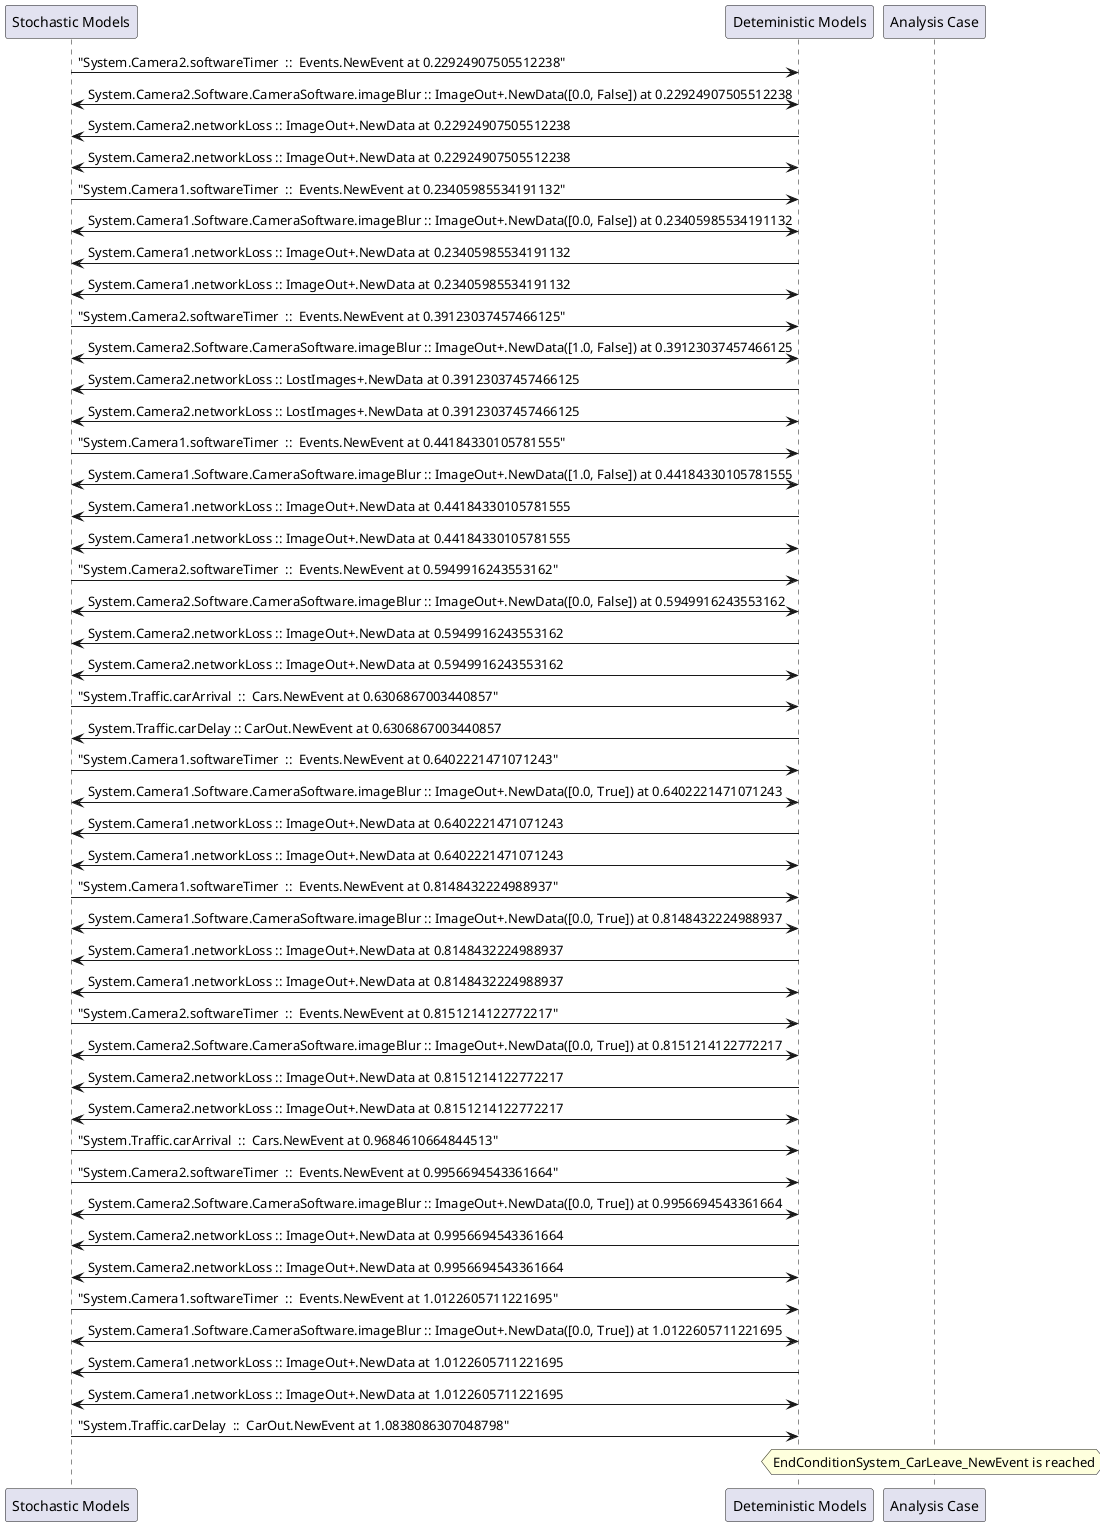 
	@startuml
	participant "Stochastic Models" as stochmodel
	participant "Deteministic Models" as detmodel
	participant "Analysis Case" as analysis
	{4282_stop} stochmodel -> detmodel : "System.Camera2.softwareTimer  ::  Events.NewEvent at 0.22924907505512238"
detmodel <-> stochmodel : System.Camera2.Software.CameraSoftware.imageBlur :: ImageOut+.NewData([0.0, False]) at 0.22924907505512238
detmodel -> stochmodel : System.Camera2.networkLoss :: ImageOut+.NewData at 0.22924907505512238
detmodel <-> stochmodel : System.Camera2.networkLoss :: ImageOut+.NewData at 0.22924907505512238
{4267_stop} stochmodel -> detmodel : "System.Camera1.softwareTimer  ::  Events.NewEvent at 0.23405985534191132"
detmodel <-> stochmodel : System.Camera1.Software.CameraSoftware.imageBlur :: ImageOut+.NewData([0.0, False]) at 0.23405985534191132
detmodel -> stochmodel : System.Camera1.networkLoss :: ImageOut+.NewData at 0.23405985534191132
detmodel <-> stochmodel : System.Camera1.networkLoss :: ImageOut+.NewData at 0.23405985534191132
{4283_stop} stochmodel -> detmodel : "System.Camera2.softwareTimer  ::  Events.NewEvent at 0.39123037457466125"
detmodel <-> stochmodel : System.Camera2.Software.CameraSoftware.imageBlur :: ImageOut+.NewData([1.0, False]) at 0.39123037457466125
detmodel -> stochmodel : System.Camera2.networkLoss :: LostImages+.NewData at 0.39123037457466125
detmodel <-> stochmodel : System.Camera2.networkLoss :: LostImages+.NewData at 0.39123037457466125
{4268_stop} stochmodel -> detmodel : "System.Camera1.softwareTimer  ::  Events.NewEvent at 0.44184330105781555"
detmodel <-> stochmodel : System.Camera1.Software.CameraSoftware.imageBlur :: ImageOut+.NewData([1.0, False]) at 0.44184330105781555
detmodel -> stochmodel : System.Camera1.networkLoss :: ImageOut+.NewData at 0.44184330105781555
detmodel <-> stochmodel : System.Camera1.networkLoss :: ImageOut+.NewData at 0.44184330105781555
{4284_stop} stochmodel -> detmodel : "System.Camera2.softwareTimer  ::  Events.NewEvent at 0.5949916243553162"
detmodel <-> stochmodel : System.Camera2.Software.CameraSoftware.imageBlur :: ImageOut+.NewData([0.0, False]) at 0.5949916243553162
detmodel -> stochmodel : System.Camera2.networkLoss :: ImageOut+.NewData at 0.5949916243553162
detmodel <-> stochmodel : System.Camera2.networkLoss :: ImageOut+.NewData at 0.5949916243553162
{4297_stop} stochmodel -> detmodel : "System.Traffic.carArrival  ::  Cars.NewEvent at 0.6306867003440857"
{4305_start} detmodel -> stochmodel : System.Traffic.carDelay :: CarOut.NewEvent at 0.6306867003440857
{4269_stop} stochmodel -> detmodel : "System.Camera1.softwareTimer  ::  Events.NewEvent at 0.6402221471071243"
detmodel <-> stochmodel : System.Camera1.Software.CameraSoftware.imageBlur :: ImageOut+.NewData([0.0, True]) at 0.6402221471071243
detmodel -> stochmodel : System.Camera1.networkLoss :: ImageOut+.NewData at 0.6402221471071243
detmodel <-> stochmodel : System.Camera1.networkLoss :: ImageOut+.NewData at 0.6402221471071243
{4270_stop} stochmodel -> detmodel : "System.Camera1.softwareTimer  ::  Events.NewEvent at 0.8148432224988937"
detmodel <-> stochmodel : System.Camera1.Software.CameraSoftware.imageBlur :: ImageOut+.NewData([0.0, True]) at 0.8148432224988937
detmodel -> stochmodel : System.Camera1.networkLoss :: ImageOut+.NewData at 0.8148432224988937
detmodel <-> stochmodel : System.Camera1.networkLoss :: ImageOut+.NewData at 0.8148432224988937
{4285_stop} stochmodel -> detmodel : "System.Camera2.softwareTimer  ::  Events.NewEvent at 0.8151214122772217"
detmodel <-> stochmodel : System.Camera2.Software.CameraSoftware.imageBlur :: ImageOut+.NewData([0.0, True]) at 0.8151214122772217
detmodel -> stochmodel : System.Camera2.networkLoss :: ImageOut+.NewData at 0.8151214122772217
detmodel <-> stochmodel : System.Camera2.networkLoss :: ImageOut+.NewData at 0.8151214122772217
{4298_stop} stochmodel -> detmodel : "System.Traffic.carArrival  ::  Cars.NewEvent at 0.9684610664844513"
{4286_stop} stochmodel -> detmodel : "System.Camera2.softwareTimer  ::  Events.NewEvent at 0.9956694543361664"
detmodel <-> stochmodel : System.Camera2.Software.CameraSoftware.imageBlur :: ImageOut+.NewData([0.0, True]) at 0.9956694543361664
detmodel -> stochmodel : System.Camera2.networkLoss :: ImageOut+.NewData at 0.9956694543361664
detmodel <-> stochmodel : System.Camera2.networkLoss :: ImageOut+.NewData at 0.9956694543361664
{4271_stop} stochmodel -> detmodel : "System.Camera1.softwareTimer  ::  Events.NewEvent at 1.0122605711221695"
detmodel <-> stochmodel : System.Camera1.Software.CameraSoftware.imageBlur :: ImageOut+.NewData([0.0, True]) at 1.0122605711221695
detmodel -> stochmodel : System.Camera1.networkLoss :: ImageOut+.NewData at 1.0122605711221695
detmodel <-> stochmodel : System.Camera1.networkLoss :: ImageOut+.NewData at 1.0122605711221695
{4305_stop} stochmodel -> detmodel : "System.Traffic.carDelay  ::  CarOut.NewEvent at 1.0838086307048798"
{4305_start} <-> {4305_stop} : delay
hnote over analysis 
EndConditionSystem_CarLeave_NewEvent is reached
endnote
@enduml